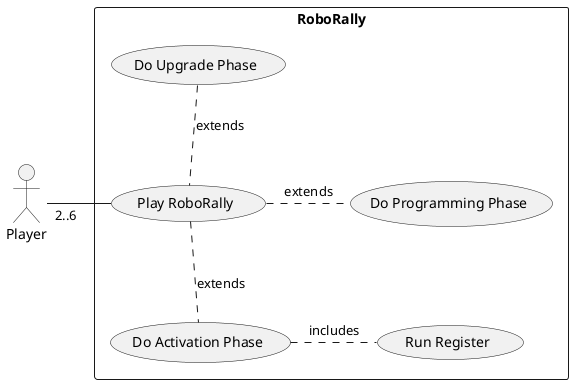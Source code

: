 @startuml
rectangle "RoboRally" {
    usecase (Play RoboRally) as play
    usecase (Do Upgrade Phase) as phase1
    usecase (Do Programming Phase) as phase2
    usecase (Do Activation Phase) as phase3
    usecase (Run Register) as phase3sub
}

Player "2..6" -r- play : \t

phase1 .d. play : extends
phase2 .l. play : extends
phase3 .u. play : extends
phase3 .r. phase3sub : includes
@enduml